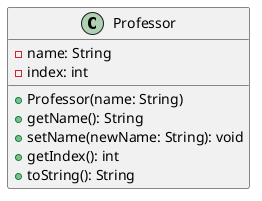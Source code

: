 @startuml
class Professor {
  - name: String
  - index: int

  + Professor(name: String)
  + getName(): String
  + setName(newName: String): void
  + getIndex(): int
  + toString(): String
}
@enduml
